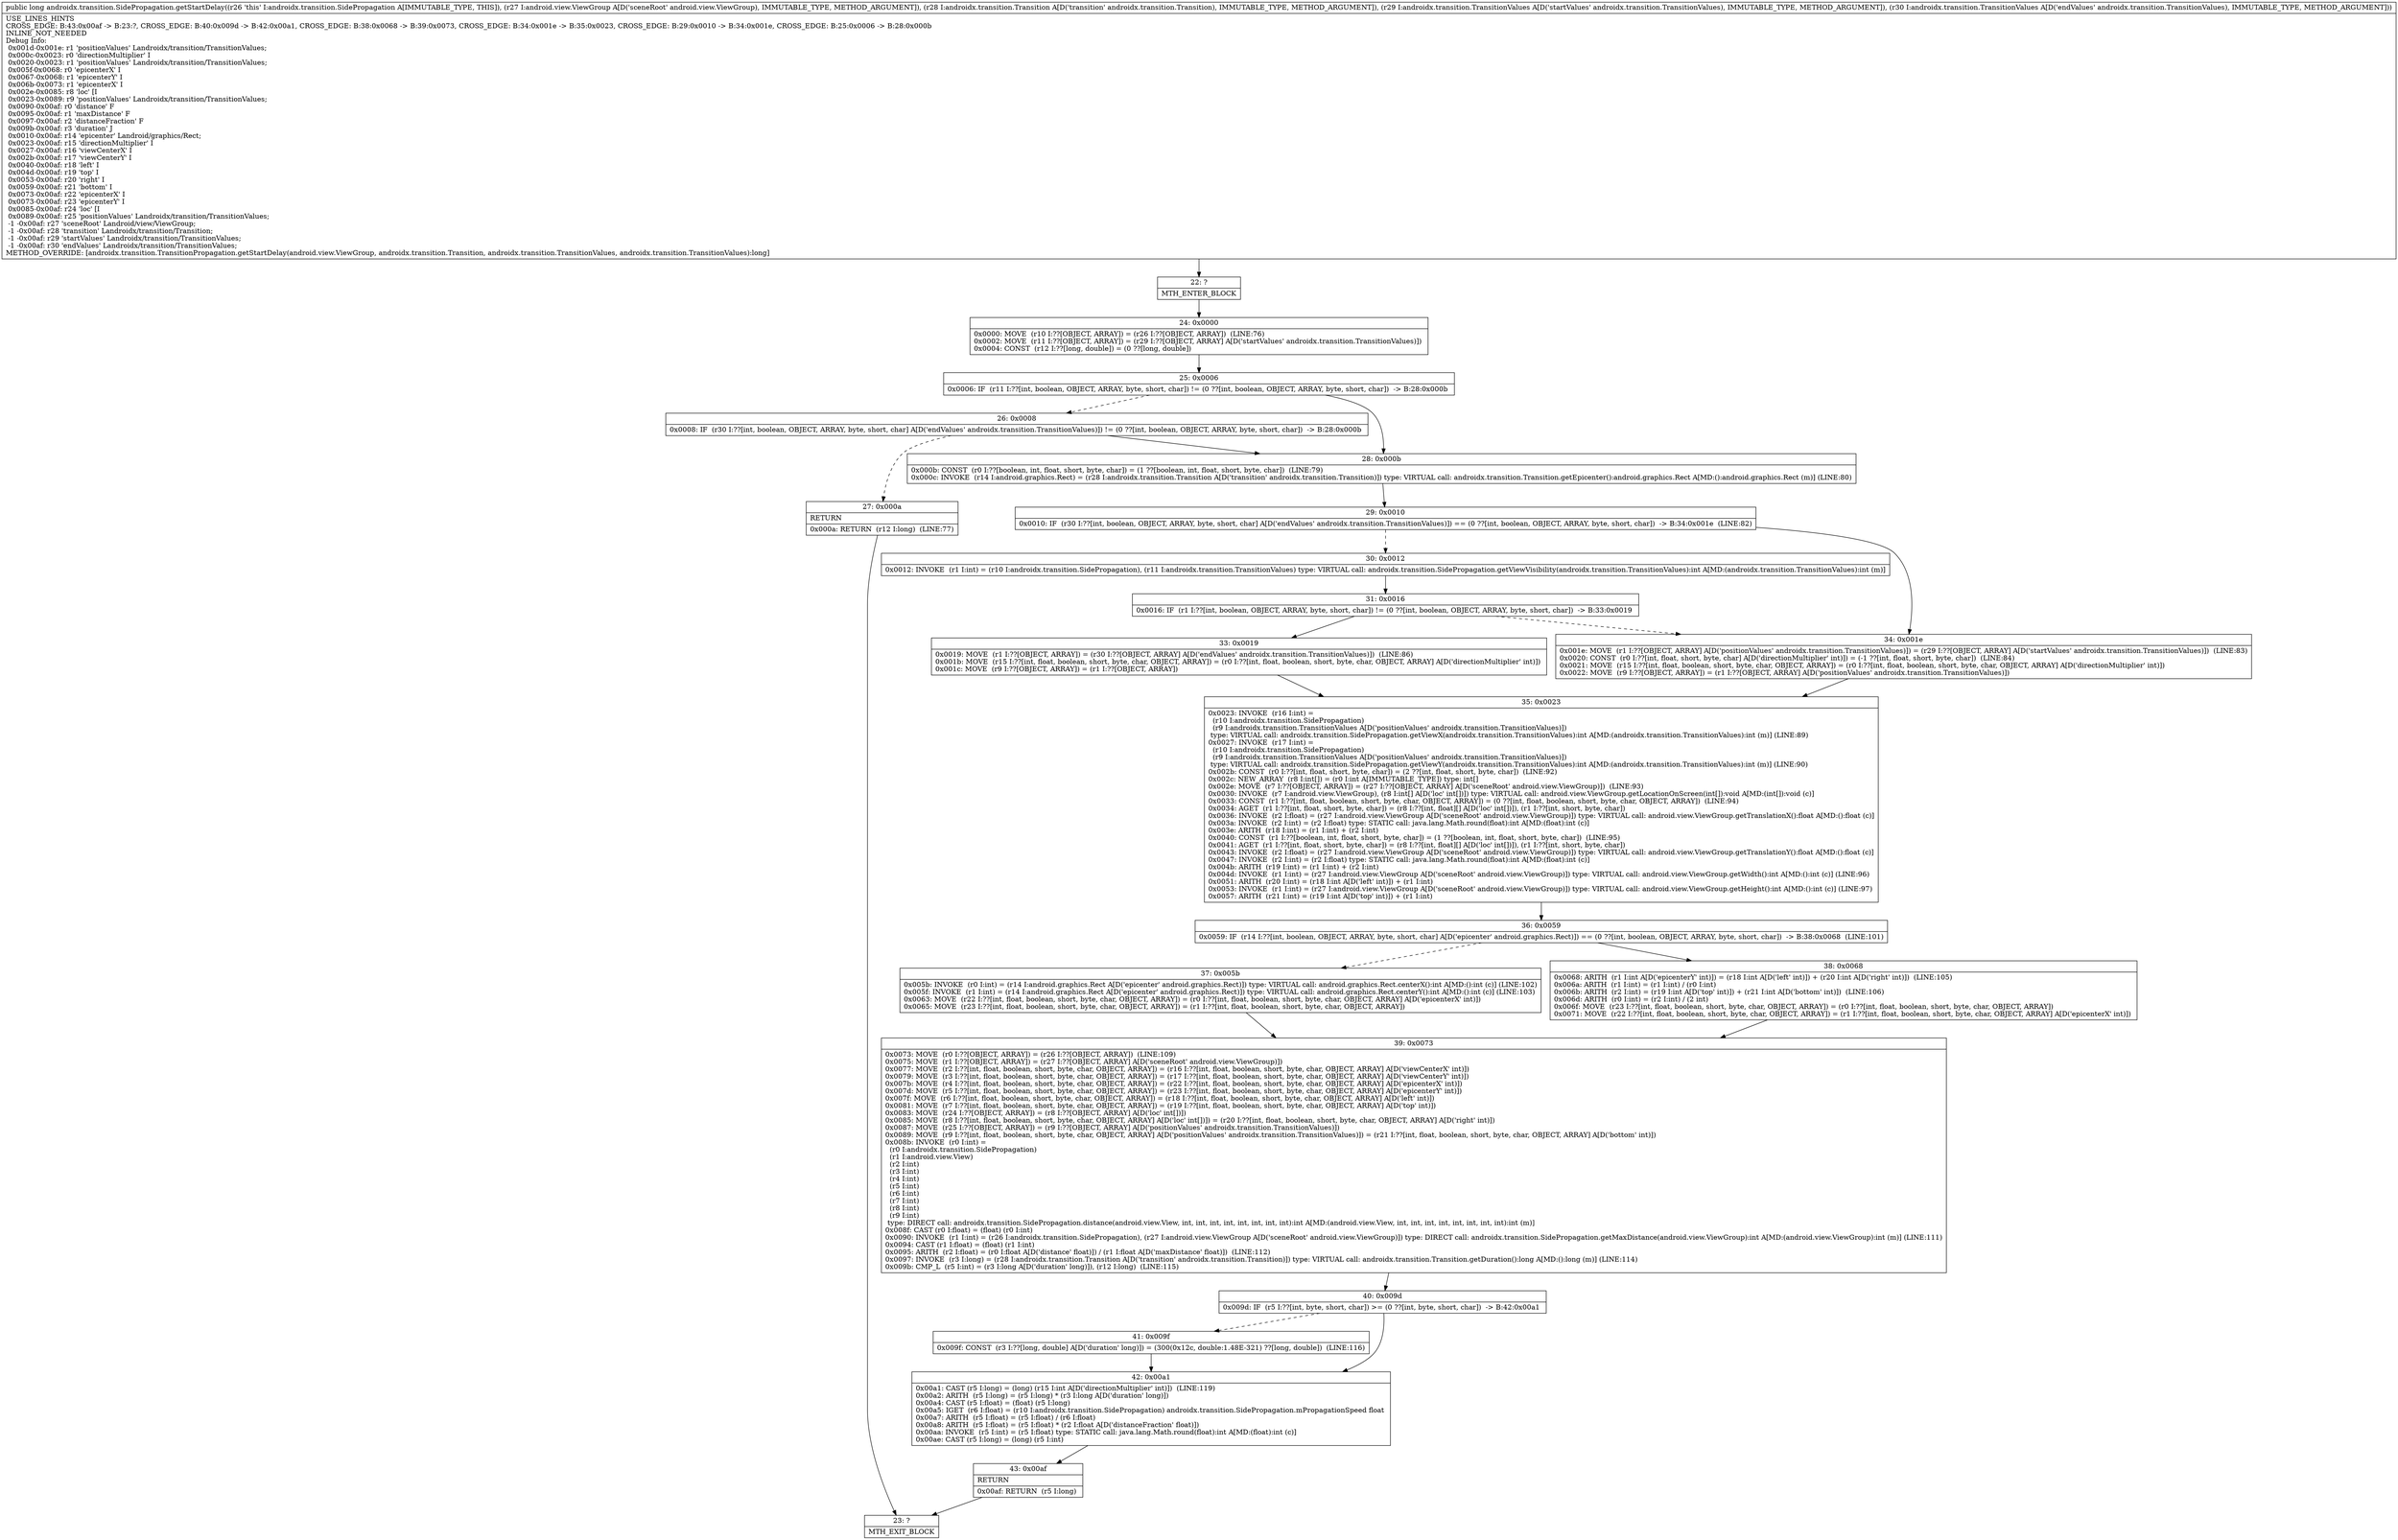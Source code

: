digraph "CFG forandroidx.transition.SidePropagation.getStartDelay(Landroid\/view\/ViewGroup;Landroidx\/transition\/Transition;Landroidx\/transition\/TransitionValues;Landroidx\/transition\/TransitionValues;)J" {
Node_22 [shape=record,label="{22\:\ ?|MTH_ENTER_BLOCK\l}"];
Node_24 [shape=record,label="{24\:\ 0x0000|0x0000: MOVE  (r10 I:??[OBJECT, ARRAY]) = (r26 I:??[OBJECT, ARRAY])  (LINE:76)\l0x0002: MOVE  (r11 I:??[OBJECT, ARRAY]) = (r29 I:??[OBJECT, ARRAY] A[D('startValues' androidx.transition.TransitionValues)]) \l0x0004: CONST  (r12 I:??[long, double]) = (0 ??[long, double]) \l}"];
Node_25 [shape=record,label="{25\:\ 0x0006|0x0006: IF  (r11 I:??[int, boolean, OBJECT, ARRAY, byte, short, char]) != (0 ??[int, boolean, OBJECT, ARRAY, byte, short, char])  \-\> B:28:0x000b \l}"];
Node_26 [shape=record,label="{26\:\ 0x0008|0x0008: IF  (r30 I:??[int, boolean, OBJECT, ARRAY, byte, short, char] A[D('endValues' androidx.transition.TransitionValues)]) != (0 ??[int, boolean, OBJECT, ARRAY, byte, short, char])  \-\> B:28:0x000b \l}"];
Node_27 [shape=record,label="{27\:\ 0x000a|RETURN\l|0x000a: RETURN  (r12 I:long)  (LINE:77)\l}"];
Node_23 [shape=record,label="{23\:\ ?|MTH_EXIT_BLOCK\l}"];
Node_28 [shape=record,label="{28\:\ 0x000b|0x000b: CONST  (r0 I:??[boolean, int, float, short, byte, char]) = (1 ??[boolean, int, float, short, byte, char])  (LINE:79)\l0x000c: INVOKE  (r14 I:android.graphics.Rect) = (r28 I:androidx.transition.Transition A[D('transition' androidx.transition.Transition)]) type: VIRTUAL call: androidx.transition.Transition.getEpicenter():android.graphics.Rect A[MD:():android.graphics.Rect (m)] (LINE:80)\l}"];
Node_29 [shape=record,label="{29\:\ 0x0010|0x0010: IF  (r30 I:??[int, boolean, OBJECT, ARRAY, byte, short, char] A[D('endValues' androidx.transition.TransitionValues)]) == (0 ??[int, boolean, OBJECT, ARRAY, byte, short, char])  \-\> B:34:0x001e  (LINE:82)\l}"];
Node_30 [shape=record,label="{30\:\ 0x0012|0x0012: INVOKE  (r1 I:int) = (r10 I:androidx.transition.SidePropagation), (r11 I:androidx.transition.TransitionValues) type: VIRTUAL call: androidx.transition.SidePropagation.getViewVisibility(androidx.transition.TransitionValues):int A[MD:(androidx.transition.TransitionValues):int (m)]\l}"];
Node_31 [shape=record,label="{31\:\ 0x0016|0x0016: IF  (r1 I:??[int, boolean, OBJECT, ARRAY, byte, short, char]) != (0 ??[int, boolean, OBJECT, ARRAY, byte, short, char])  \-\> B:33:0x0019 \l}"];
Node_33 [shape=record,label="{33\:\ 0x0019|0x0019: MOVE  (r1 I:??[OBJECT, ARRAY]) = (r30 I:??[OBJECT, ARRAY] A[D('endValues' androidx.transition.TransitionValues)])  (LINE:86)\l0x001b: MOVE  (r15 I:??[int, float, boolean, short, byte, char, OBJECT, ARRAY]) = (r0 I:??[int, float, boolean, short, byte, char, OBJECT, ARRAY] A[D('directionMultiplier' int)]) \l0x001c: MOVE  (r9 I:??[OBJECT, ARRAY]) = (r1 I:??[OBJECT, ARRAY]) \l}"];
Node_35 [shape=record,label="{35\:\ 0x0023|0x0023: INVOKE  (r16 I:int) = \l  (r10 I:androidx.transition.SidePropagation)\l  (r9 I:androidx.transition.TransitionValues A[D('positionValues' androidx.transition.TransitionValues)])\l type: VIRTUAL call: androidx.transition.SidePropagation.getViewX(androidx.transition.TransitionValues):int A[MD:(androidx.transition.TransitionValues):int (m)] (LINE:89)\l0x0027: INVOKE  (r17 I:int) = \l  (r10 I:androidx.transition.SidePropagation)\l  (r9 I:androidx.transition.TransitionValues A[D('positionValues' androidx.transition.TransitionValues)])\l type: VIRTUAL call: androidx.transition.SidePropagation.getViewY(androidx.transition.TransitionValues):int A[MD:(androidx.transition.TransitionValues):int (m)] (LINE:90)\l0x002b: CONST  (r0 I:??[int, float, short, byte, char]) = (2 ??[int, float, short, byte, char])  (LINE:92)\l0x002c: NEW_ARRAY  (r8 I:int[]) = (r0 I:int A[IMMUTABLE_TYPE]) type: int[] \l0x002e: MOVE  (r7 I:??[OBJECT, ARRAY]) = (r27 I:??[OBJECT, ARRAY] A[D('sceneRoot' android.view.ViewGroup)])  (LINE:93)\l0x0030: INVOKE  (r7 I:android.view.ViewGroup), (r8 I:int[] A[D('loc' int[])]) type: VIRTUAL call: android.view.ViewGroup.getLocationOnScreen(int[]):void A[MD:(int[]):void (c)]\l0x0033: CONST  (r1 I:??[int, float, boolean, short, byte, char, OBJECT, ARRAY]) = (0 ??[int, float, boolean, short, byte, char, OBJECT, ARRAY])  (LINE:94)\l0x0034: AGET  (r1 I:??[int, float, short, byte, char]) = (r8 I:??[int, float][] A[D('loc' int[])]), (r1 I:??[int, short, byte, char]) \l0x0036: INVOKE  (r2 I:float) = (r27 I:android.view.ViewGroup A[D('sceneRoot' android.view.ViewGroup)]) type: VIRTUAL call: android.view.ViewGroup.getTranslationX():float A[MD:():float (c)]\l0x003a: INVOKE  (r2 I:int) = (r2 I:float) type: STATIC call: java.lang.Math.round(float):int A[MD:(float):int (c)]\l0x003e: ARITH  (r18 I:int) = (r1 I:int) + (r2 I:int) \l0x0040: CONST  (r1 I:??[boolean, int, float, short, byte, char]) = (1 ??[boolean, int, float, short, byte, char])  (LINE:95)\l0x0041: AGET  (r1 I:??[int, float, short, byte, char]) = (r8 I:??[int, float][] A[D('loc' int[])]), (r1 I:??[int, short, byte, char]) \l0x0043: INVOKE  (r2 I:float) = (r27 I:android.view.ViewGroup A[D('sceneRoot' android.view.ViewGroup)]) type: VIRTUAL call: android.view.ViewGroup.getTranslationY():float A[MD:():float (c)]\l0x0047: INVOKE  (r2 I:int) = (r2 I:float) type: STATIC call: java.lang.Math.round(float):int A[MD:(float):int (c)]\l0x004b: ARITH  (r19 I:int) = (r1 I:int) + (r2 I:int) \l0x004d: INVOKE  (r1 I:int) = (r27 I:android.view.ViewGroup A[D('sceneRoot' android.view.ViewGroup)]) type: VIRTUAL call: android.view.ViewGroup.getWidth():int A[MD:():int (c)] (LINE:96)\l0x0051: ARITH  (r20 I:int) = (r18 I:int A[D('left' int)]) + (r1 I:int) \l0x0053: INVOKE  (r1 I:int) = (r27 I:android.view.ViewGroup A[D('sceneRoot' android.view.ViewGroup)]) type: VIRTUAL call: android.view.ViewGroup.getHeight():int A[MD:():int (c)] (LINE:97)\l0x0057: ARITH  (r21 I:int) = (r19 I:int A[D('top' int)]) + (r1 I:int) \l}"];
Node_36 [shape=record,label="{36\:\ 0x0059|0x0059: IF  (r14 I:??[int, boolean, OBJECT, ARRAY, byte, short, char] A[D('epicenter' android.graphics.Rect)]) == (0 ??[int, boolean, OBJECT, ARRAY, byte, short, char])  \-\> B:38:0x0068  (LINE:101)\l}"];
Node_37 [shape=record,label="{37\:\ 0x005b|0x005b: INVOKE  (r0 I:int) = (r14 I:android.graphics.Rect A[D('epicenter' android.graphics.Rect)]) type: VIRTUAL call: android.graphics.Rect.centerX():int A[MD:():int (c)] (LINE:102)\l0x005f: INVOKE  (r1 I:int) = (r14 I:android.graphics.Rect A[D('epicenter' android.graphics.Rect)]) type: VIRTUAL call: android.graphics.Rect.centerY():int A[MD:():int (c)] (LINE:103)\l0x0063: MOVE  (r22 I:??[int, float, boolean, short, byte, char, OBJECT, ARRAY]) = (r0 I:??[int, float, boolean, short, byte, char, OBJECT, ARRAY] A[D('epicenterX' int)]) \l0x0065: MOVE  (r23 I:??[int, float, boolean, short, byte, char, OBJECT, ARRAY]) = (r1 I:??[int, float, boolean, short, byte, char, OBJECT, ARRAY]) \l}"];
Node_39 [shape=record,label="{39\:\ 0x0073|0x0073: MOVE  (r0 I:??[OBJECT, ARRAY]) = (r26 I:??[OBJECT, ARRAY])  (LINE:109)\l0x0075: MOVE  (r1 I:??[OBJECT, ARRAY]) = (r27 I:??[OBJECT, ARRAY] A[D('sceneRoot' android.view.ViewGroup)]) \l0x0077: MOVE  (r2 I:??[int, float, boolean, short, byte, char, OBJECT, ARRAY]) = (r16 I:??[int, float, boolean, short, byte, char, OBJECT, ARRAY] A[D('viewCenterX' int)]) \l0x0079: MOVE  (r3 I:??[int, float, boolean, short, byte, char, OBJECT, ARRAY]) = (r17 I:??[int, float, boolean, short, byte, char, OBJECT, ARRAY] A[D('viewCenterY' int)]) \l0x007b: MOVE  (r4 I:??[int, float, boolean, short, byte, char, OBJECT, ARRAY]) = (r22 I:??[int, float, boolean, short, byte, char, OBJECT, ARRAY] A[D('epicenterX' int)]) \l0x007d: MOVE  (r5 I:??[int, float, boolean, short, byte, char, OBJECT, ARRAY]) = (r23 I:??[int, float, boolean, short, byte, char, OBJECT, ARRAY] A[D('epicenterY' int)]) \l0x007f: MOVE  (r6 I:??[int, float, boolean, short, byte, char, OBJECT, ARRAY]) = (r18 I:??[int, float, boolean, short, byte, char, OBJECT, ARRAY] A[D('left' int)]) \l0x0081: MOVE  (r7 I:??[int, float, boolean, short, byte, char, OBJECT, ARRAY]) = (r19 I:??[int, float, boolean, short, byte, char, OBJECT, ARRAY] A[D('top' int)]) \l0x0083: MOVE  (r24 I:??[OBJECT, ARRAY]) = (r8 I:??[OBJECT, ARRAY] A[D('loc' int[])]) \l0x0085: MOVE  (r8 I:??[int, float, boolean, short, byte, char, OBJECT, ARRAY] A[D('loc' int[])]) = (r20 I:??[int, float, boolean, short, byte, char, OBJECT, ARRAY] A[D('right' int)]) \l0x0087: MOVE  (r25 I:??[OBJECT, ARRAY]) = (r9 I:??[OBJECT, ARRAY] A[D('positionValues' androidx.transition.TransitionValues)]) \l0x0089: MOVE  (r9 I:??[int, float, boolean, short, byte, char, OBJECT, ARRAY] A[D('positionValues' androidx.transition.TransitionValues)]) = (r21 I:??[int, float, boolean, short, byte, char, OBJECT, ARRAY] A[D('bottom' int)]) \l0x008b: INVOKE  (r0 I:int) = \l  (r0 I:androidx.transition.SidePropagation)\l  (r1 I:android.view.View)\l  (r2 I:int)\l  (r3 I:int)\l  (r4 I:int)\l  (r5 I:int)\l  (r6 I:int)\l  (r7 I:int)\l  (r8 I:int)\l  (r9 I:int)\l type: DIRECT call: androidx.transition.SidePropagation.distance(android.view.View, int, int, int, int, int, int, int, int):int A[MD:(android.view.View, int, int, int, int, int, int, int, int):int (m)]\l0x008f: CAST (r0 I:float) = (float) (r0 I:int) \l0x0090: INVOKE  (r1 I:int) = (r26 I:androidx.transition.SidePropagation), (r27 I:android.view.ViewGroup A[D('sceneRoot' android.view.ViewGroup)]) type: DIRECT call: androidx.transition.SidePropagation.getMaxDistance(android.view.ViewGroup):int A[MD:(android.view.ViewGroup):int (m)] (LINE:111)\l0x0094: CAST (r1 I:float) = (float) (r1 I:int) \l0x0095: ARITH  (r2 I:float) = (r0 I:float A[D('distance' float)]) \/ (r1 I:float A[D('maxDistance' float)])  (LINE:112)\l0x0097: INVOKE  (r3 I:long) = (r28 I:androidx.transition.Transition A[D('transition' androidx.transition.Transition)]) type: VIRTUAL call: androidx.transition.Transition.getDuration():long A[MD:():long (m)] (LINE:114)\l0x009b: CMP_L  (r5 I:int) = (r3 I:long A[D('duration' long)]), (r12 I:long)  (LINE:115)\l}"];
Node_40 [shape=record,label="{40\:\ 0x009d|0x009d: IF  (r5 I:??[int, byte, short, char]) \>= (0 ??[int, byte, short, char])  \-\> B:42:0x00a1 \l}"];
Node_41 [shape=record,label="{41\:\ 0x009f|0x009f: CONST  (r3 I:??[long, double] A[D('duration' long)]) = (300(0x12c, double:1.48E\-321) ??[long, double])  (LINE:116)\l}"];
Node_42 [shape=record,label="{42\:\ 0x00a1|0x00a1: CAST (r5 I:long) = (long) (r15 I:int A[D('directionMultiplier' int)])  (LINE:119)\l0x00a2: ARITH  (r5 I:long) = (r5 I:long) * (r3 I:long A[D('duration' long)]) \l0x00a4: CAST (r5 I:float) = (float) (r5 I:long) \l0x00a5: IGET  (r6 I:float) = (r10 I:androidx.transition.SidePropagation) androidx.transition.SidePropagation.mPropagationSpeed float \l0x00a7: ARITH  (r5 I:float) = (r5 I:float) \/ (r6 I:float) \l0x00a8: ARITH  (r5 I:float) = (r5 I:float) * (r2 I:float A[D('distanceFraction' float)]) \l0x00aa: INVOKE  (r5 I:int) = (r5 I:float) type: STATIC call: java.lang.Math.round(float):int A[MD:(float):int (c)]\l0x00ae: CAST (r5 I:long) = (long) (r5 I:int) \l}"];
Node_43 [shape=record,label="{43\:\ 0x00af|RETURN\l|0x00af: RETURN  (r5 I:long) \l}"];
Node_38 [shape=record,label="{38\:\ 0x0068|0x0068: ARITH  (r1 I:int A[D('epicenterY' int)]) = (r18 I:int A[D('left' int)]) + (r20 I:int A[D('right' int)])  (LINE:105)\l0x006a: ARITH  (r1 I:int) = (r1 I:int) \/ (r0 I:int) \l0x006b: ARITH  (r2 I:int) = (r19 I:int A[D('top' int)]) + (r21 I:int A[D('bottom' int)])  (LINE:106)\l0x006d: ARITH  (r0 I:int) = (r2 I:int) \/ (2 int) \l0x006f: MOVE  (r23 I:??[int, float, boolean, short, byte, char, OBJECT, ARRAY]) = (r0 I:??[int, float, boolean, short, byte, char, OBJECT, ARRAY]) \l0x0071: MOVE  (r22 I:??[int, float, boolean, short, byte, char, OBJECT, ARRAY]) = (r1 I:??[int, float, boolean, short, byte, char, OBJECT, ARRAY] A[D('epicenterX' int)]) \l}"];
Node_34 [shape=record,label="{34\:\ 0x001e|0x001e: MOVE  (r1 I:??[OBJECT, ARRAY] A[D('positionValues' androidx.transition.TransitionValues)]) = (r29 I:??[OBJECT, ARRAY] A[D('startValues' androidx.transition.TransitionValues)])  (LINE:83)\l0x0020: CONST  (r0 I:??[int, float, short, byte, char] A[D('directionMultiplier' int)]) = (\-1 ??[int, float, short, byte, char])  (LINE:84)\l0x0021: MOVE  (r15 I:??[int, float, boolean, short, byte, char, OBJECT, ARRAY]) = (r0 I:??[int, float, boolean, short, byte, char, OBJECT, ARRAY] A[D('directionMultiplier' int)]) \l0x0022: MOVE  (r9 I:??[OBJECT, ARRAY]) = (r1 I:??[OBJECT, ARRAY] A[D('positionValues' androidx.transition.TransitionValues)]) \l}"];
MethodNode[shape=record,label="{public long androidx.transition.SidePropagation.getStartDelay((r26 'this' I:androidx.transition.SidePropagation A[IMMUTABLE_TYPE, THIS]), (r27 I:android.view.ViewGroup A[D('sceneRoot' android.view.ViewGroup), IMMUTABLE_TYPE, METHOD_ARGUMENT]), (r28 I:androidx.transition.Transition A[D('transition' androidx.transition.Transition), IMMUTABLE_TYPE, METHOD_ARGUMENT]), (r29 I:androidx.transition.TransitionValues A[D('startValues' androidx.transition.TransitionValues), IMMUTABLE_TYPE, METHOD_ARGUMENT]), (r30 I:androidx.transition.TransitionValues A[D('endValues' androidx.transition.TransitionValues), IMMUTABLE_TYPE, METHOD_ARGUMENT]))  | USE_LINES_HINTS\lCROSS_EDGE: B:43:0x00af \-\> B:23:?, CROSS_EDGE: B:40:0x009d \-\> B:42:0x00a1, CROSS_EDGE: B:38:0x0068 \-\> B:39:0x0073, CROSS_EDGE: B:34:0x001e \-\> B:35:0x0023, CROSS_EDGE: B:29:0x0010 \-\> B:34:0x001e, CROSS_EDGE: B:25:0x0006 \-\> B:28:0x000b\lINLINE_NOT_NEEDED\lDebug Info:\l  0x001d\-0x001e: r1 'positionValues' Landroidx\/transition\/TransitionValues;\l  0x000c\-0x0023: r0 'directionMultiplier' I\l  0x0020\-0x0023: r1 'positionValues' Landroidx\/transition\/TransitionValues;\l  0x005f\-0x0068: r0 'epicenterX' I\l  0x0067\-0x0068: r1 'epicenterY' I\l  0x006b\-0x0073: r1 'epicenterX' I\l  0x002e\-0x0085: r8 'loc' [I\l  0x0023\-0x0089: r9 'positionValues' Landroidx\/transition\/TransitionValues;\l  0x0090\-0x00af: r0 'distance' F\l  0x0095\-0x00af: r1 'maxDistance' F\l  0x0097\-0x00af: r2 'distanceFraction' F\l  0x009b\-0x00af: r3 'duration' J\l  0x0010\-0x00af: r14 'epicenter' Landroid\/graphics\/Rect;\l  0x0023\-0x00af: r15 'directionMultiplier' I\l  0x0027\-0x00af: r16 'viewCenterX' I\l  0x002b\-0x00af: r17 'viewCenterY' I\l  0x0040\-0x00af: r18 'left' I\l  0x004d\-0x00af: r19 'top' I\l  0x0053\-0x00af: r20 'right' I\l  0x0059\-0x00af: r21 'bottom' I\l  0x0073\-0x00af: r22 'epicenterX' I\l  0x0073\-0x00af: r23 'epicenterY' I\l  0x0085\-0x00af: r24 'loc' [I\l  0x0089\-0x00af: r25 'positionValues' Landroidx\/transition\/TransitionValues;\l  \-1 \-0x00af: r27 'sceneRoot' Landroid\/view\/ViewGroup;\l  \-1 \-0x00af: r28 'transition' Landroidx\/transition\/Transition;\l  \-1 \-0x00af: r29 'startValues' Landroidx\/transition\/TransitionValues;\l  \-1 \-0x00af: r30 'endValues' Landroidx\/transition\/TransitionValues;\lMETHOD_OVERRIDE: [androidx.transition.TransitionPropagation.getStartDelay(android.view.ViewGroup, androidx.transition.Transition, androidx.transition.TransitionValues, androidx.transition.TransitionValues):long]\l}"];
MethodNode -> Node_22;Node_22 -> Node_24;
Node_24 -> Node_25;
Node_25 -> Node_26[style=dashed];
Node_25 -> Node_28;
Node_26 -> Node_27[style=dashed];
Node_26 -> Node_28;
Node_27 -> Node_23;
Node_28 -> Node_29;
Node_29 -> Node_30[style=dashed];
Node_29 -> Node_34;
Node_30 -> Node_31;
Node_31 -> Node_33;
Node_31 -> Node_34[style=dashed];
Node_33 -> Node_35;
Node_35 -> Node_36;
Node_36 -> Node_37[style=dashed];
Node_36 -> Node_38;
Node_37 -> Node_39;
Node_39 -> Node_40;
Node_40 -> Node_41[style=dashed];
Node_40 -> Node_42;
Node_41 -> Node_42;
Node_42 -> Node_43;
Node_43 -> Node_23;
Node_38 -> Node_39;
Node_34 -> Node_35;
}

